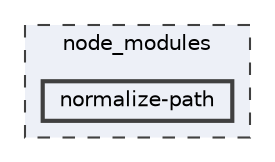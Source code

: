 digraph "node_modules/normalize-path"
{
 // LATEX_PDF_SIZE
  bgcolor="transparent";
  edge [fontname=Helvetica,fontsize=10,labelfontname=Helvetica,labelfontsize=10];
  node [fontname=Helvetica,fontsize=10,shape=box,height=0.2,width=0.4];
  compound=true
  subgraph clusterdir_acd06b18086a0dd2ae699b1e0b775be8 {
    graph [ bgcolor="#edf0f7", pencolor="grey25", label="node_modules", fontname=Helvetica,fontsize=10 style="filled,dashed", URL="dir_acd06b18086a0dd2ae699b1e0b775be8.html",tooltip=""]
  dir_0f4aa820eae131cf25ab631d332cb1f9 [label="normalize-path", fillcolor="#edf0f7", color="grey25", style="filled,bold", URL="dir_0f4aa820eae131cf25ab631d332cb1f9.html",tooltip=""];
  }
}
